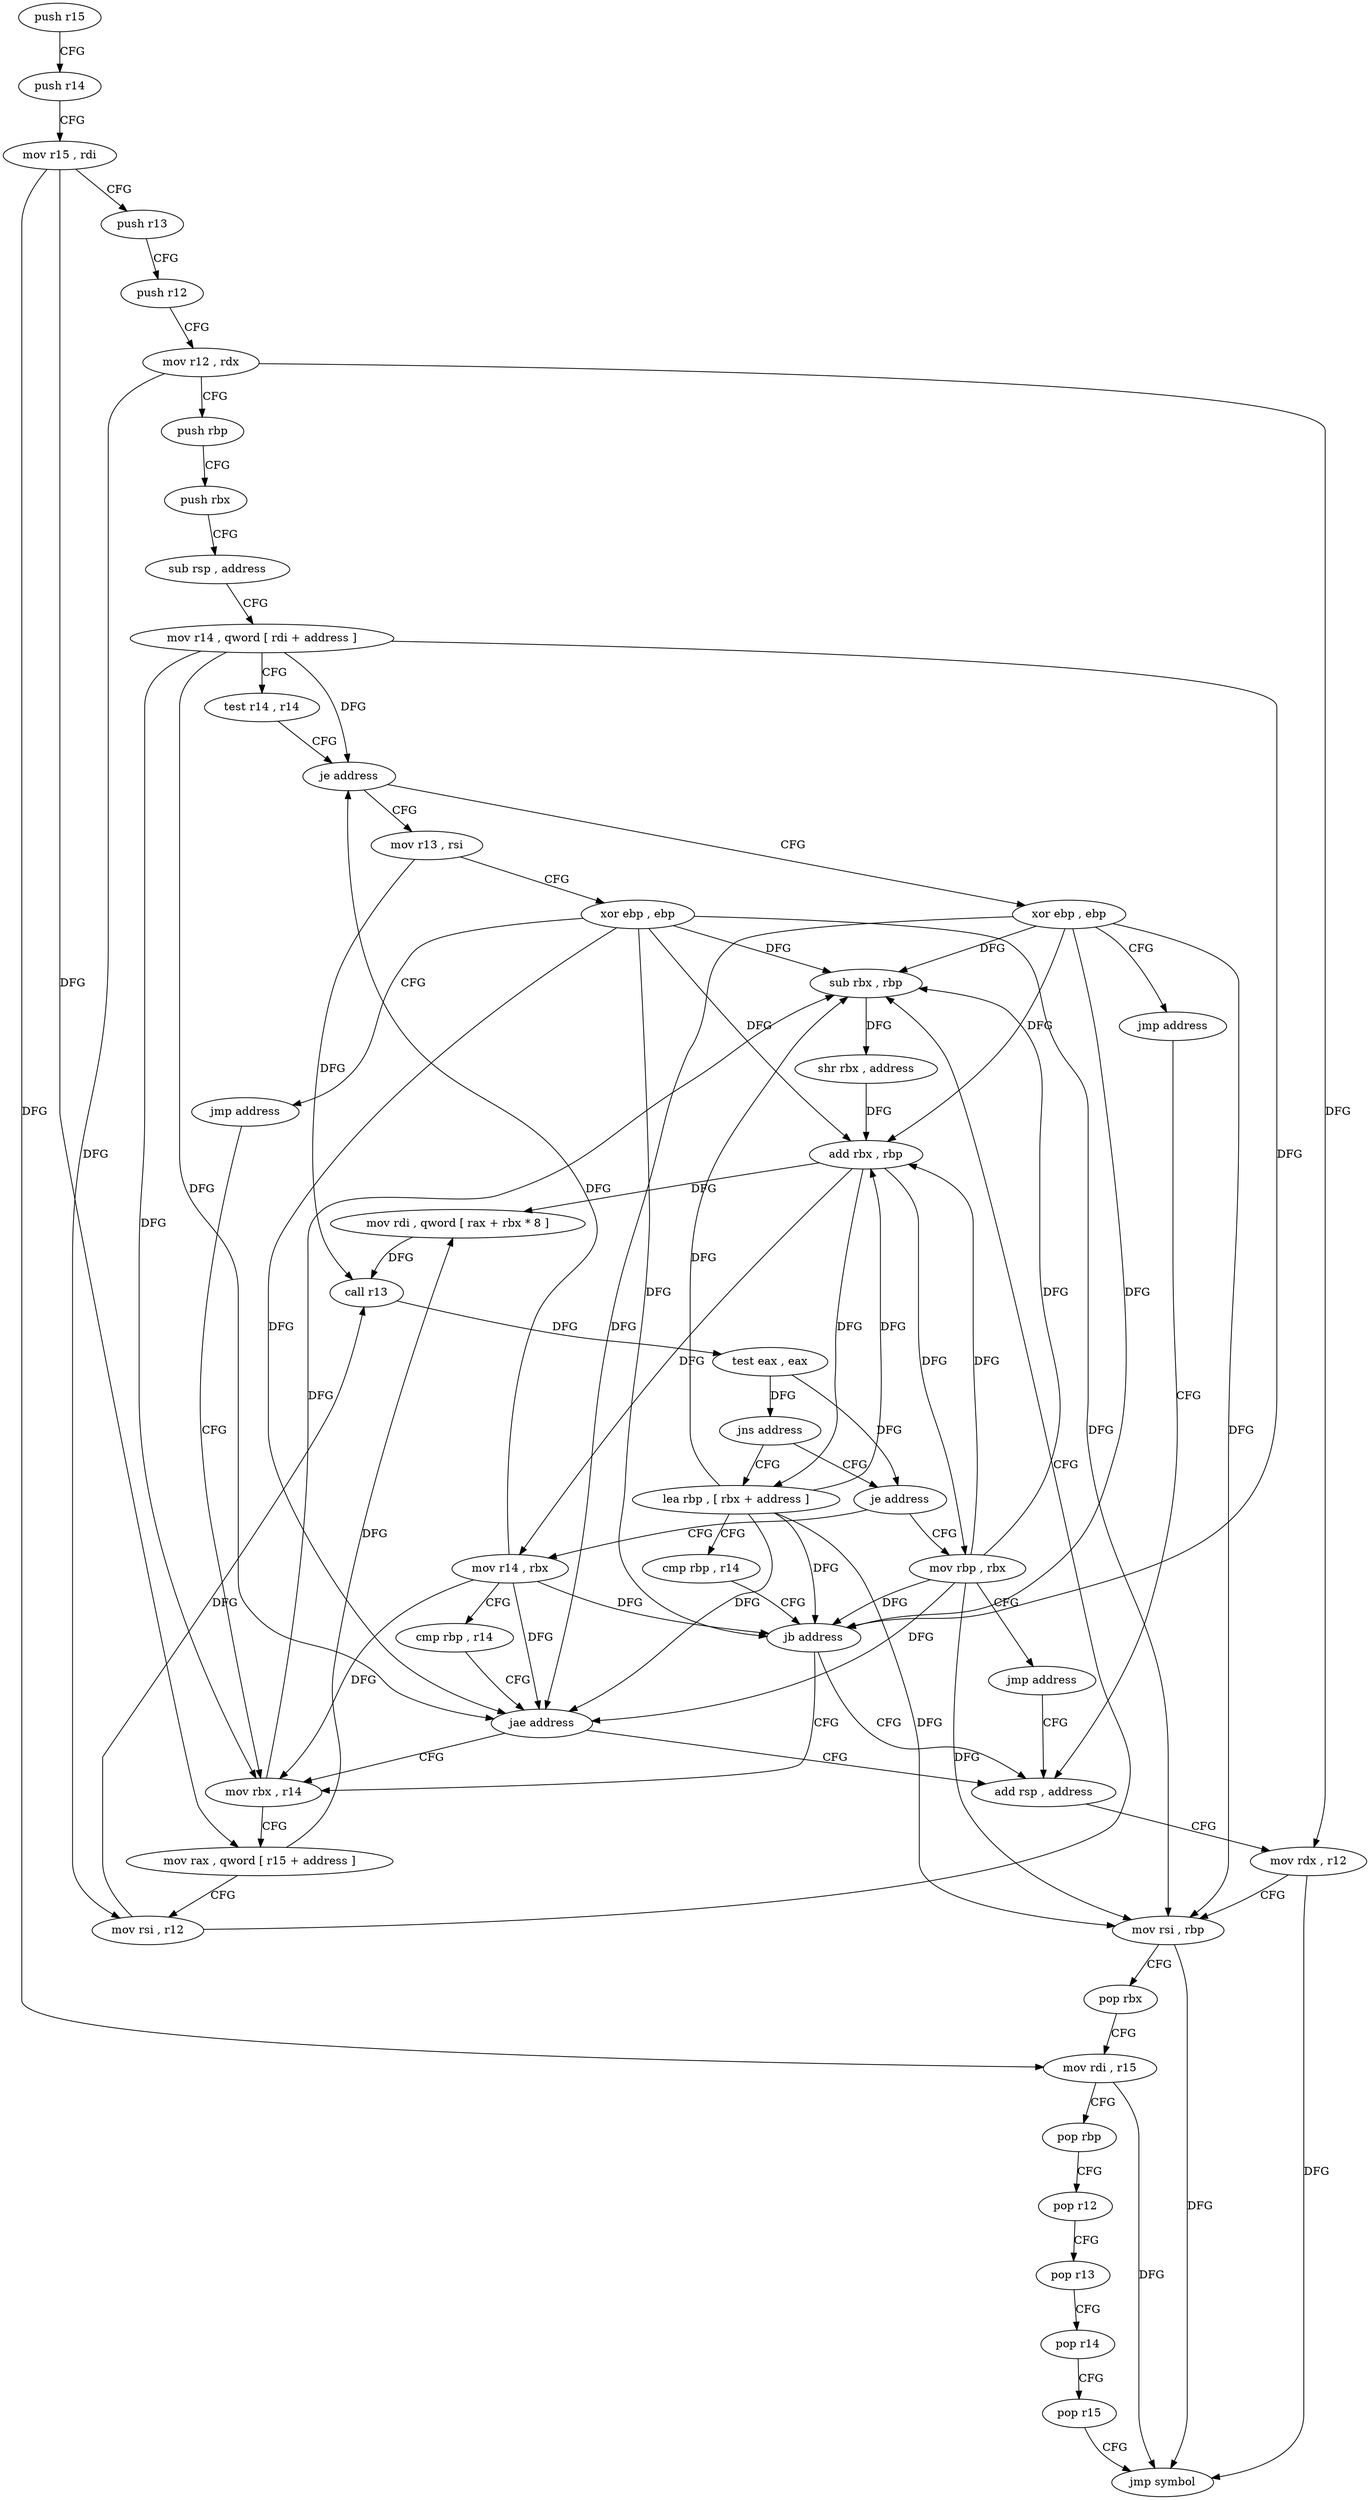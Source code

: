 digraph "func" {
"158064" [label = "push r15" ]
"158066" [label = "push r14" ]
"158068" [label = "mov r15 , rdi" ]
"158071" [label = "push r13" ]
"158073" [label = "push r12" ]
"158075" [label = "mov r12 , rdx" ]
"158078" [label = "push rbp" ]
"158079" [label = "push rbx" ]
"158080" [label = "sub rsp , address" ]
"158084" [label = "mov r14 , qword [ rdi + address ]" ]
"158088" [label = "test r14 , r14" ]
"158091" [label = "je address" ]
"158189" [label = "xor ebp , ebp" ]
"158093" [label = "mov r13 , rsi" ]
"158191" [label = "jmp address" ]
"158153" [label = "add rsp , address" ]
"158096" [label = "xor ebp , ebp" ]
"158098" [label = "jmp address" ]
"158114" [label = "mov rbx , r14" ]
"158157" [label = "mov rdx , r12" ]
"158160" [label = "mov rsi , rbp" ]
"158163" [label = "pop rbx" ]
"158164" [label = "mov rdi , r15" ]
"158167" [label = "pop rbp" ]
"158168" [label = "pop r12" ]
"158170" [label = "pop r13" ]
"158172" [label = "pop r14" ]
"158174" [label = "pop r15" ]
"158176" [label = "jmp symbol" ]
"158117" [label = "mov rax , qword [ r15 + address ]" ]
"158121" [label = "mov rsi , r12" ]
"158124" [label = "sub rbx , rbp" ]
"158127" [label = "shr rbx , address" ]
"158130" [label = "add rbx , rbp" ]
"158133" [label = "mov rdi , qword [ rax + rbx * 8 ]" ]
"158137" [label = "call r13" ]
"158140" [label = "test eax , eax" ]
"158142" [label = "jns address" ]
"158104" [label = "je address" ]
"158144" [label = "lea rbp , [ rbx + address ]" ]
"158184" [label = "mov rbp , rbx" ]
"158106" [label = "mov r14 , rbx" ]
"158148" [label = "cmp rbp , r14" ]
"158151" [label = "jb address" ]
"158187" [label = "jmp address" ]
"158109" [label = "cmp rbp , r14" ]
"158112" [label = "jae address" ]
"158064" -> "158066" [ label = "CFG" ]
"158066" -> "158068" [ label = "CFG" ]
"158068" -> "158071" [ label = "CFG" ]
"158068" -> "158164" [ label = "DFG" ]
"158068" -> "158117" [ label = "DFG" ]
"158071" -> "158073" [ label = "CFG" ]
"158073" -> "158075" [ label = "CFG" ]
"158075" -> "158078" [ label = "CFG" ]
"158075" -> "158157" [ label = "DFG" ]
"158075" -> "158121" [ label = "DFG" ]
"158078" -> "158079" [ label = "CFG" ]
"158079" -> "158080" [ label = "CFG" ]
"158080" -> "158084" [ label = "CFG" ]
"158084" -> "158088" [ label = "CFG" ]
"158084" -> "158091" [ label = "DFG" ]
"158084" -> "158114" [ label = "DFG" ]
"158084" -> "158151" [ label = "DFG" ]
"158084" -> "158112" [ label = "DFG" ]
"158088" -> "158091" [ label = "CFG" ]
"158091" -> "158189" [ label = "CFG" ]
"158091" -> "158093" [ label = "CFG" ]
"158189" -> "158191" [ label = "CFG" ]
"158189" -> "158160" [ label = "DFG" ]
"158189" -> "158124" [ label = "DFG" ]
"158189" -> "158130" [ label = "DFG" ]
"158189" -> "158151" [ label = "DFG" ]
"158189" -> "158112" [ label = "DFG" ]
"158093" -> "158096" [ label = "CFG" ]
"158093" -> "158137" [ label = "DFG" ]
"158191" -> "158153" [ label = "CFG" ]
"158153" -> "158157" [ label = "CFG" ]
"158096" -> "158098" [ label = "CFG" ]
"158096" -> "158160" [ label = "DFG" ]
"158096" -> "158124" [ label = "DFG" ]
"158096" -> "158130" [ label = "DFG" ]
"158096" -> "158151" [ label = "DFG" ]
"158096" -> "158112" [ label = "DFG" ]
"158098" -> "158114" [ label = "CFG" ]
"158114" -> "158117" [ label = "CFG" ]
"158114" -> "158124" [ label = "DFG" ]
"158157" -> "158160" [ label = "CFG" ]
"158157" -> "158176" [ label = "DFG" ]
"158160" -> "158163" [ label = "CFG" ]
"158160" -> "158176" [ label = "DFG" ]
"158163" -> "158164" [ label = "CFG" ]
"158164" -> "158167" [ label = "CFG" ]
"158164" -> "158176" [ label = "DFG" ]
"158167" -> "158168" [ label = "CFG" ]
"158168" -> "158170" [ label = "CFG" ]
"158170" -> "158172" [ label = "CFG" ]
"158172" -> "158174" [ label = "CFG" ]
"158174" -> "158176" [ label = "CFG" ]
"158117" -> "158121" [ label = "CFG" ]
"158117" -> "158133" [ label = "DFG" ]
"158121" -> "158124" [ label = "CFG" ]
"158121" -> "158137" [ label = "DFG" ]
"158124" -> "158127" [ label = "DFG" ]
"158127" -> "158130" [ label = "DFG" ]
"158130" -> "158133" [ label = "DFG" ]
"158130" -> "158144" [ label = "DFG" ]
"158130" -> "158184" [ label = "DFG" ]
"158130" -> "158106" [ label = "DFG" ]
"158133" -> "158137" [ label = "DFG" ]
"158137" -> "158140" [ label = "DFG" ]
"158140" -> "158142" [ label = "DFG" ]
"158140" -> "158104" [ label = "DFG" ]
"158142" -> "158104" [ label = "CFG" ]
"158142" -> "158144" [ label = "CFG" ]
"158104" -> "158184" [ label = "CFG" ]
"158104" -> "158106" [ label = "CFG" ]
"158144" -> "158148" [ label = "CFG" ]
"158144" -> "158160" [ label = "DFG" ]
"158144" -> "158124" [ label = "DFG" ]
"158144" -> "158130" [ label = "DFG" ]
"158144" -> "158151" [ label = "DFG" ]
"158144" -> "158112" [ label = "DFG" ]
"158184" -> "158187" [ label = "CFG" ]
"158184" -> "158160" [ label = "DFG" ]
"158184" -> "158124" [ label = "DFG" ]
"158184" -> "158130" [ label = "DFG" ]
"158184" -> "158151" [ label = "DFG" ]
"158184" -> "158112" [ label = "DFG" ]
"158106" -> "158109" [ label = "CFG" ]
"158106" -> "158091" [ label = "DFG" ]
"158106" -> "158114" [ label = "DFG" ]
"158106" -> "158151" [ label = "DFG" ]
"158106" -> "158112" [ label = "DFG" ]
"158148" -> "158151" [ label = "CFG" ]
"158151" -> "158114" [ label = "CFG" ]
"158151" -> "158153" [ label = "CFG" ]
"158187" -> "158153" [ label = "CFG" ]
"158109" -> "158112" [ label = "CFG" ]
"158112" -> "158153" [ label = "CFG" ]
"158112" -> "158114" [ label = "CFG" ]
}
